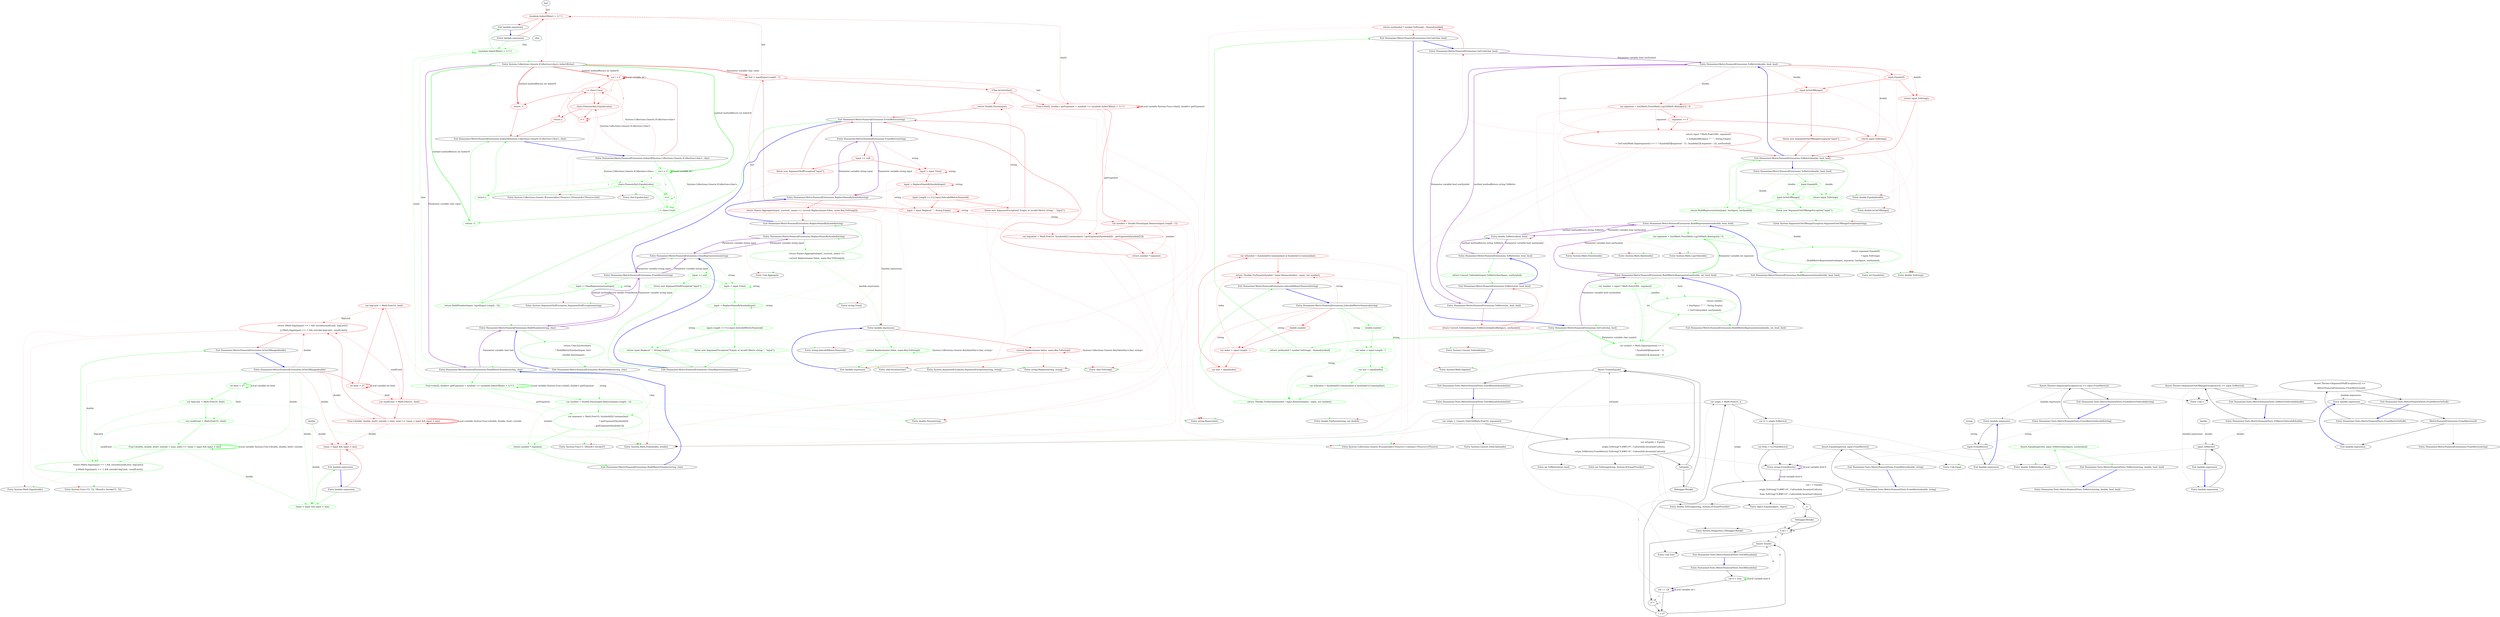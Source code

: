 digraph  {
n95 [label=last, span=""];
n96 [label=double, span=""];
n0 [label="Entry Humanizer.MetricNumeralExtensions.FromMetric(string)", span="74-74", cluster="Humanizer.MetricNumeralExtensions.FromMetric(string)"];
n1 [label="input == null", span="76-76", cluster="Humanizer.MetricNumeralExtensions.FromMetric(string)", color=red, community=0];
n3 [label="input = input.Trim()", span="77-77", cluster="Humanizer.MetricNumeralExtensions.FromMetric(string)", color=red, community=0];
n2 [label="throw new ArgumentNullException(''input'');", span="76-76", cluster="Humanizer.MetricNumeralExtensions.FromMetric(string)", color=red, community=0];
n4 [label="input = ReplaceNameBySymbol(input)", span="78-78", cluster="Humanizer.MetricNumeralExtensions.FromMetric(string)", color=red, community=0];
n17 [label="Entry string.Trim()", span="0-0", cluster="string.Trim()"];
n5 [label="input.Length == 0 || input.IsInvalidMetricNumeral()", span="79-79", cluster="Humanizer.MetricNumeralExtensions.FromMetric(string)", color=red, community=0];
n18 [label="Entry Humanizer.MetricNumeralExtensions.ReplaceNameBySymbol(string)", span="90-90", cluster="Humanizer.MetricNumeralExtensions.ReplaceNameBySymbol(string)"];
n7 [label="input = input.Replace('' '', String.Empty)", span="81-81", cluster="Humanizer.MetricNumeralExtensions.FromMetric(string)", color=red, community=0];
n6 [label="throw new ArgumentException(''Empty or invalid Metric string.'', ''input'');", span="80-80", cluster="Humanizer.MetricNumeralExtensions.FromMetric(string)", color=red, community=0];
n19 [label="Entry string.IsInvalidMetricNumeral()", span="179-179", cluster="string.IsInvalidMetricNumeral()"];
n8 [label="var last = input[input.Length - 1]", span="82-82", cluster="Humanizer.MetricNumeralExtensions.FromMetric(string)", color=red, community=0];
n21 [label="Entry string.Replace(string, string)", span="0-0", cluster="string.Replace(string, string)"];
n10 [label="return Double.Parse(input);", span="83-83", cluster="Humanizer.MetricNumeralExtensions.FromMetric(string)", color=red, community=0];
n12 [label="var number = Double.Parse(input.Remove(input.Length - 1))", span="85-85", cluster="Humanizer.MetricNumeralExtensions.FromMetric(string)", color=red, community=0];
n9 [label="!Char.IsLetter(last)", span="83-83", cluster="Humanizer.MetricNumeralExtensions.FromMetric(string)", color=red, community=0];
n11 [label="Func<char[], double> getExponent = symbols => (symbols.IndexOf(last) + 1) * 3", span="84-84", cluster="Humanizer.MetricNumeralExtensions.FromMetric(string)", color=red, community=0];
n29 [label="(symbols.IndexOf(last) + 1) * 3", span="84-84", cluster="lambda expression", color=red, community=0];
n13 [label="var exponent = Math.Pow(10, Symbols[0].Contains(last) ? getExponent(Symbols[0]) : -getExponent(Symbols[1]))", span="86-86", cluster="Humanizer.MetricNumeralExtensions.FromMetric(string)", color=red, community=0];
n22 [label="Entry char.IsLetter(char)", span="0-0", cluster="char.IsLetter(char)"];
n24 [label="Entry string.Remove(int)", span="0-0", cluster="string.Remove(int)"];
n23 [label="Entry double.Parse(string)", span="0-0", cluster="double.Parse(string)"];
n14 [label="return number * exponent;", span="87-87", cluster="Humanizer.MetricNumeralExtensions.FromMetric(string)", color=red, community=0];
n25 [label="Entry System.Collections.Generic.IEnumerable<TSource>.Contains<TSource>(TSource)", span="0-0", cluster="System.Collections.Generic.IEnumerable<TSource>.Contains<TSource>(TSource)"];
n26 [label="Entry System.Func<T, TResult>.Invoke(T)", span="0-0", cluster="System.Func<T, TResult>.Invoke(T)"];
n27 [label="Entry System.Math.Pow(double, double)", span="0-0", cluster="System.Math.Pow(double, double)"];
n15 [label="Exit Humanizer.MetricNumeralExtensions.FromMetric(string)", span="74-74", cluster="Humanizer.MetricNumeralExtensions.FromMetric(string)"];
n16 [label="Entry System.ArgumentNullException.ArgumentNullException(string)", span="0-0", cluster="System.ArgumentNullException.ArgumentNullException(string)"];
n20 [label="Entry System.ArgumentException.ArgumentException(string, string)", span="0-0", cluster="System.ArgumentException.ArgumentException(string, string)"];
n28 [label="Entry lambda expression", span="84-84", cluster="lambda expression"];
n30 [label="Exit lambda expression", span="84-84", cluster="lambda expression"];
n31 [label="Entry System.Collections.Generic.ICollection<char>.IndexOf(char)", span="197-197", cluster="System.Collections.Generic.ICollection<char>.IndexOf(char)"];
n32 [label="return Names.Aggregate(input, (current, name) => current.Replace(name.Value, name.Key.ToString()));", span="92-92", cluster="Humanizer.MetricNumeralExtensions.ReplaceNameBySymbol(string)", color=red, community=0];
n33 [label="Exit Humanizer.MetricNumeralExtensions.ReplaceNameBySymbol(string)", span="90-90", cluster="Humanizer.MetricNumeralExtensions.ReplaceNameBySymbol(string)"];
n34 [label="Entry Unk.Aggregate", span="", cluster="Unk.Aggregate"];
n35 [label="Entry lambda expression", span="92-92", cluster="lambda expression"];
n36 [label="current.Replace(name.Value, name.Key.ToString())", span="92-92", cluster="lambda expression", color=red, community=0];
n37 [label="Exit lambda expression", span="92-92", cluster="lambda expression"];
n38 [label="Entry char.ToString()", span="0-0", cluster="char.ToString()"];
n39 [label="Entry Humanizer.MetricNumeralExtensions.ToMetric(double, bool, bool)", span="111-111", cluster="Humanizer.MetricNumeralExtensions.ToMetric(double, bool, bool)"];
n40 [label="input.Equals(0)", span="113-113", cluster="Humanizer.MetricNumeralExtensions.ToMetric(double, bool, bool)", color=red, community=0];
n41 [label="return input.ToString();", span="113-113", cluster="Humanizer.MetricNumeralExtensions.ToMetric(double, bool, bool)", color=red, community=0];
n42 [label="input.IsOutOfRange()", span="114-114", cluster="Humanizer.MetricNumeralExtensions.ToMetric(double, bool, bool)", color=red, community=0];
n44 [label="var exponent = (int)Math.Floor(Math.Log10(Math.Abs(input)) / 3)", span="115-115", cluster="Humanizer.MetricNumeralExtensions.ToMetric(double, bool, bool)", color=red, community=0];
n46 [label="return input.ToString();", span="116-116", cluster="Humanizer.MetricNumeralExtensions.ToMetric(double, bool, bool)", color=red, community=0];
n47 [label="return input * Math.Pow(1000, -exponent)\r\n                                + (isSplitedBySpace ? '' '' : String.Empty)\r\n                                + GetUnit((Math.Sign(exponent) == 1 ? Symbols[0][exponent - 1] : Symbols[1][-exponent - 1]), useSymbol);", span="117-119", cluster="Humanizer.MetricNumeralExtensions.ToMetric(double, bool, bool)", color=red, community=0];
n49 [label="Entry double.Equals(double)", span="0-0", cluster="double.Equals(double)"];
n43 [label="throw new ArgumentOutOfRangeException(''input'');", span="114-114", cluster="Humanizer.MetricNumeralExtensions.ToMetric(double, bool, bool)", color=red, community=0];
n51 [label="Entry double.IsOutOfRange()", span="159-159", cluster="double.IsOutOfRange()"];
n45 [label="exponent == 0", span="116-116", cluster="Humanizer.MetricNumeralExtensions.ToMetric(double, bool, bool)", color=red, community=0];
n53 [label="Entry System.Math.Abs(double)", span="0-0", cluster="System.Math.Abs(double)"];
n54 [label="Entry System.Math.Log10(double)", span="0-0", cluster="System.Math.Log10(double)"];
n55 [label="Entry System.Math.Floor(double)", span="0-0", cluster="System.Math.Floor(double)"];
n48 [label="Exit Humanizer.MetricNumeralExtensions.ToMetric(double, bool, bool)", span="111-111", cluster="Humanizer.MetricNumeralExtensions.ToMetric(double, bool, bool)"];
n50 [label="Entry double.ToString()", span="0-0", cluster="double.ToString()"];
n56 [label="Entry System.Math.Sign(int)", span="0-0", cluster="System.Math.Sign(int)"];
n57 [label="Entry Humanizer.MetricNumeralExtensions.GetUnit(char, bool)", span="149-149", cluster="Humanizer.MetricNumeralExtensions.GetUnit(char, bool)"];
n52 [label="Entry System.ArgumentOutOfRangeException.ArgumentOutOfRangeException(string)", span="0-0", cluster="System.ArgumentOutOfRangeException.ArgumentOutOfRangeException(string)"];
n58 [label="Entry Humanizer.MetricNumeralExtensions.ToMetric(int, bool, bool)", span="138-138", cluster="Humanizer.MetricNumeralExtensions.ToMetric(int, bool, bool)"];
n59 [label="return Convert.ToDouble(input).ToMetric(isSplitedBySpace, useSymbol);", span="140-140", cluster="Humanizer.MetricNumeralExtensions.ToMetric(int, bool, bool)", color=red, community=0];
n60 [label="Exit Humanizer.MetricNumeralExtensions.ToMetric(int, bool, bool)", span="138-138", cluster="Humanizer.MetricNumeralExtensions.ToMetric(int, bool, bool)"];
n61 [label="Entry System.Convert.ToDouble(int)", span="0-0", cluster="System.Convert.ToDouble(int)"];
n62 [label="Entry double.ToMetric(bool, bool)", span="111-111", cluster="double.ToMetric(bool, bool)"];
n63 [label="return useSymbol ? symbol.ToString() : Names[symbol];", span="151-151", cluster="Humanizer.MetricNumeralExtensions.GetUnit(char, bool)", color=red, community=0];
n64 [label="Exit Humanizer.MetricNumeralExtensions.GetUnit(char, bool)", span="149-149", cluster="Humanizer.MetricNumeralExtensions.GetUnit(char, bool)"];
n65 [label="Entry Humanizer.MetricNumeralExtensions.IsOutOfRange(double)", span="159-159", cluster="Humanizer.MetricNumeralExtensions.IsOutOfRange(double)"];
n66 [label="int limit = 27", span="161-161", cluster="Humanizer.MetricNumeralExtensions.IsOutOfRange(double)", color=red, community=0];
n69 [label="Func<double, double, bool> outside = (min, max) => !(max > input && input > min)", span="164-164", cluster="Humanizer.MetricNumeralExtensions.IsOutOfRange(double)", color=red, community=0];
n75 [label="!(max > input && input > min)", span="164-164", cluster="lambda expression", color=red, community=0];
n70 [label="return (Math.Sign(input) == 1 && outside(smallLimit, bigLimit))\r\n                               || (Math.Sign(input) == -1 && outside(-bigLimit, -smallLimit));", span="165-166", cluster="Humanizer.MetricNumeralExtensions.IsOutOfRange(double)", color=red, community=1];
n67 [label="var bigLimit = Math.Pow(10, limit)", span="162-162", cluster="Humanizer.MetricNumeralExtensions.IsOutOfRange(double)", color=red, community=0];
n68 [label="var smallLimit = Math.Pow(10, -limit)", span="163-163", cluster="Humanizer.MetricNumeralExtensions.IsOutOfRange(double)", color=red, community=0];
n71 [label="Exit Humanizer.MetricNumeralExtensions.IsOutOfRange(double)", span="159-159", cluster="Humanizer.MetricNumeralExtensions.IsOutOfRange(double)"];
n72 [label="Entry System.Math.Sign(double)", span="0-0", cluster="System.Math.Sign(double)"];
n73 [label="Entry System.Func<T1, T2, TResult>.Invoke(T1, T2)", span="0-0", cluster="System.Func<T1, T2, TResult>.Invoke(T1, T2)"];
n74 [label="Entry lambda expression", span="164-164", cluster="lambda expression"];
n76 [label="Exit lambda expression", span="164-164", cluster="lambda expression"];
n77 [label="Entry Humanizer.MetricNumeralExtensions.IsInvalidMetricNumeral(string)", span="179-179", cluster="Humanizer.MetricNumeralExtensions.IsInvalidMetricNumeral(string)"];
n78 [label="double number", span="181-181", cluster="Humanizer.MetricNumeralExtensions.IsInvalidMetricNumeral(string)", color=red, community=0];
n79 [label="var index = input.Length - 1", span="182-182", cluster="Humanizer.MetricNumeralExtensions.IsInvalidMetricNumeral(string)", color=red, community=0];
n80 [label="var last = input[index]", span="183-183", cluster="Humanizer.MetricNumeralExtensions.IsInvalidMetricNumeral(string)", color=red, community=0];
n82 [label="return !Double.TryParse(isSymbol ? input.Remove(index) : input, out number);", span="185-185", cluster="Humanizer.MetricNumeralExtensions.IsInvalidMetricNumeral(string)", color=red, community=0];
n81 [label="var isSymbol = Symbols[0].Contains(last) || Symbols[1].Contains(last)", span="184-184", cluster="Humanizer.MetricNumeralExtensions.IsInvalidMetricNumeral(string)", color=red, community=0];
n83 [label="Exit Humanizer.MetricNumeralExtensions.IsInvalidMetricNumeral(string)", span="179-179", cluster="Humanizer.MetricNumeralExtensions.IsInvalidMetricNumeral(string)"];
n84 [label="Entry double.TryParse(string, out double)", span="0-0", cluster="double.TryParse(string, out double)"];
n85 [label="Entry Humanizer.MetricNumeralExtensions.IndexOf(System.Collections.Generic.ICollection<char>, char)", span="197-197", cluster="Humanizer.MetricNumeralExtensions.IndexOf(System.Collections.Generic.ICollection<char>, char)"];
n86 [label="var i = 0", span="199-199", cluster="Humanizer.MetricNumeralExtensions.IndexOf(System.Collections.Generic.ICollection<char>, char)", color=red, community=0];
n87 [label="i < chars.Count", span="199-199", cluster="Humanizer.MetricNumeralExtensions.IndexOf(System.Collections.Generic.ICollection<char>, char)", color=red, community=0];
n88 [label="chars.ElementAt(i).Equals(value)", span="200-200", cluster="Humanizer.MetricNumeralExtensions.IndexOf(System.Collections.Generic.ICollection<char>, char)", color=red, community=0];
n89 [label="return i;", span="201-201", cluster="Humanizer.MetricNumeralExtensions.IndexOf(System.Collections.Generic.ICollection<char>, char)", color=red, community=0];
n90 [label="i++", span="199-199", cluster="Humanizer.MetricNumeralExtensions.IndexOf(System.Collections.Generic.ICollection<char>, char)", color=red, community=0];
n91 [label="return -1;", span="202-202", cluster="Humanizer.MetricNumeralExtensions.IndexOf(System.Collections.Generic.ICollection<char>, char)", color=red, community=0];
n93 [label="Entry System.Collections.Generic.IEnumerable<TSource>.ElementAt<TSource>(int)", span="0-0", cluster="System.Collections.Generic.IEnumerable<TSource>.ElementAt<TSource>(int)"];
n94 [label="Entry char.Equals(char)", span="0-0", cluster="char.Equals(char)"];
n92 [label="Exit Humanizer.MetricNumeralExtensions.IndexOf(System.Collections.Generic.ICollection<char>, char)", span="197-197", cluster="Humanizer.MetricNumeralExtensions.IndexOf(System.Collections.Generic.ICollection<char>, char)"];
d1 [label="input = CleanRepresentation(input)", span="78-78", cluster="Humanizer.MetricNumeralExtensions.FromMetric(string)", color=green, community=0];
d0 [label="Entry Humanizer.MetricNumeralExtensions.FromMetric(string)", span="76-76", cluster="Humanizer.MetricNumeralExtensions.FromMetric(string)"];
d2 [label="return BuildNumber(input, input[input.Length - 1]);", span="79-79", cluster="Humanizer.MetricNumeralExtensions.FromMetric(string)", color=green, community=0];
d4 [label="Entry Humanizer.MetricNumeralExtensions.CleanRepresentation(string)", span="138-138", cluster="Humanizer.MetricNumeralExtensions.CleanRepresentation(string)"];
d5 [label="Entry Humanizer.MetricNumeralExtensions.BuildNumber(string, char)", span="157-157", cluster="Humanizer.MetricNumeralExtensions.BuildNumber(string, char)"];
d7 [label="return Convert.ToDouble(input).ToMetric(hasSpace, useSymbol);", span="102-102", cluster="Humanizer.MetricNumeralExtensions.ToMetric(int, bool, bool)", color=green, community=0];
d6 [label="Entry Humanizer.MetricNumeralExtensions.ToMetric(int, bool, bool)", span="100-100", cluster="Humanizer.MetricNumeralExtensions.ToMetric(int, bool, bool)"];
d12 [label="input.Equals(0)", span="125-125", cluster="Humanizer.MetricNumeralExtensions.ToMetric(double, bool, bool)", color=green, community=0];
d11 [label="Entry Humanizer.MetricNumeralExtensions.ToMetric(double, bool, bool)", span="123-123", cluster="Humanizer.MetricNumeralExtensions.ToMetric(double, bool, bool)"];
d13 [label="return input.ToString();", span="126-126", cluster="Humanizer.MetricNumeralExtensions.ToMetric(double, bool, bool)", color=green, community=0];
d14 [label="input.IsOutOfRange()", span="127-127", cluster="Humanizer.MetricNumeralExtensions.ToMetric(double, bool, bool)", color=green, community=0];
d15 [label="throw new ArgumentOutOfRangeException(''input'');", span="128-128", cluster="Humanizer.MetricNumeralExtensions.ToMetric(double, bool, bool)", color=green, community=0];
d16 [label="return BuildRepresentation(input, hasSpace, useSymbol);", span="130-130", cluster="Humanizer.MetricNumeralExtensions.ToMetric(double, bool, bool)", color=green, community=0];
d22 [label="Entry Humanizer.MetricNumeralExtensions.BuildRepresentation(double, bool, bool)", span="198-198", cluster="Humanizer.MetricNumeralExtensions.BuildRepresentation(double, bool, bool)"];
d23 [label="input == null", span="140-140", cluster="Humanizer.MetricNumeralExtensions.CleanRepresentation(string)", color=green, community=0];
d24 [label="throw new ArgumentNullException(''input'');", span="141-141", cluster="Humanizer.MetricNumeralExtensions.CleanRepresentation(string)", color=green, community=0];
d25 [label="input = input.Trim()", span="143-143", cluster="Humanizer.MetricNumeralExtensions.CleanRepresentation(string)", color=green, community=0];
d26 [label="input = ReplaceNameBySymbol(input)", span="144-144", cluster="Humanizer.MetricNumeralExtensions.CleanRepresentation(string)", color=green, community=0];
d30 [label="Exit Humanizer.MetricNumeralExtensions.CleanRepresentation(string)", span="138-138", cluster="Humanizer.MetricNumeralExtensions.CleanRepresentation(string)"];
d27 [label="input.Length == 0 || input.IsInvalidMetricNumeral()", span="145-145", cluster="Humanizer.MetricNumeralExtensions.CleanRepresentation(string)", color=green, community=0];
d33 [label="Entry Humanizer.MetricNumeralExtensions.ReplaceNameBySymbol(string)", span="185-185", cluster="Humanizer.MetricNumeralExtensions.ReplaceNameBySymbol(string)"];
d29 [label="return input.Replace('' '', String.Empty);", span="148-148", cluster="Humanizer.MetricNumeralExtensions.CleanRepresentation(string)", color=green, community=0];
d28 [label="throw new ArgumentException(''Empty or invalid Metric string.'', ''input'');", span="146-146", cluster="Humanizer.MetricNumeralExtensions.CleanRepresentation(string)", color=green, community=0];
d37 [label="return Char.IsLetter(last)\r\n				? BuildMetricNumber(input, last)\r\n				: Double.Parse(input);", span="159-161", cluster="Humanizer.MetricNumeralExtensions.BuildNumber(string, char)", color=green, community=1];
d38 [label="Exit Humanizer.MetricNumeralExtensions.BuildNumber(string, char)", span="157-157", cluster="Humanizer.MetricNumeralExtensions.BuildNumber(string, char)"];
d40 [label="Entry Humanizer.MetricNumeralExtensions.BuildMetricNumber(string, char)", span="170-170", cluster="Humanizer.MetricNumeralExtensions.BuildMetricNumber(string, char)"];
d42 [label="Func<char[], double> getExponent = symbols => (symbols.IndexOf(last) + 1) * 3", span="172-172", cluster="Humanizer.MetricNumeralExtensions.BuildMetricNumber(string, char)", color=green, community=0];
d43 [label="var number = Double.Parse(input.Remove(input.Length - 1))", span="173-173", cluster="Humanizer.MetricNumeralExtensions.BuildMetricNumber(string, char)", color=green, community=0];
d52 [label="(symbols.IndexOf(last) + 1) * 3", span="172-172", cluster="lambda expression", color=green, community=0];
d44 [label="var exponent = Math.Pow(10, Symbols[0].Contains(last)\r\n				? getExponent(Symbols[0])\r\n				: -getExponent(Symbols[1]))", span="174-176", cluster="Humanizer.MetricNumeralExtensions.BuildMetricNumber(string, char)", color=green, community=1];
d108 [label=char, span=""];
d45 [label="return number * exponent;", span="177-177", cluster="Humanizer.MetricNumeralExtensions.BuildMetricNumber(string, char)", color=green, community=0];
d46 [label="Exit Humanizer.MetricNumeralExtensions.BuildMetricNumber(string, char)", span="170-170", cluster="Humanizer.MetricNumeralExtensions.BuildMetricNumber(string, char)"];
d55 [label="return Names.Aggregate(input, (current, name) =>\r\n				current.Replace(name.Value, name.Key.ToString()));", span="187-188", cluster="Humanizer.MetricNumeralExtensions.ReplaceNameBySymbol(string)", color=green, community=1];
d59 [label="current.Replace(name.Value, name.Key.ToString())", span="188-188", cluster="lambda expression", color=green, community=0];
d62 [label="var exponent = (int)Math.Floor(Math.Log10(Math.Abs(input)) / 3)", span="200-200", cluster="Humanizer.MetricNumeralExtensions.BuildRepresentation(double, bool, bool)", color=green, community=0];
d69 [label="Entry Humanizer.MetricNumeralExtensions.BuildMetricRepresentation(double, int, bool, bool)", span="214-214", cluster="Humanizer.MetricNumeralExtensions.BuildMetricRepresentation(double, int, bool, bool)"];
d63 [label="return exponent.Equals(0)\r\n				? input.ToString()\r\n				: BuildMetricRepresentation(input, exponent, hasSpace, useSymbol);", span="201-203", cluster="Humanizer.MetricNumeralExtensions.BuildRepresentation(double, bool, bool)", color=green, community=1];
d64 [label="Exit Humanizer.MetricNumeralExtensions.BuildRepresentation(double, bool, bool)", span="198-198", cluster="Humanizer.MetricNumeralExtensions.BuildRepresentation(double, bool, bool)"];
d68 [label="Entry int.Equals(int)", span="0-0", cluster="int.Equals(int)"];
d70 [label="var number = input * Math.Pow(1000, -exponent)", span="216-216", cluster="Humanizer.MetricNumeralExtensions.BuildMetricRepresentation(double, int, bool, bool)", color=green, community=0];
d71 [label="var symbol = Math.Sign(exponent) == 1\r\n				? Symbols[0][exponent - 1]\r\n				: Symbols[1][-exponent - 1]", span="217-219", cluster="Humanizer.MetricNumeralExtensions.BuildMetricRepresentation(double, int, bool, bool)", color=green, community=1];
d72 [label="return number\r\n				+ (hasSpace ? '' '' : String.Empty)\r\n				+ GetUnit(symbol, useSymbol);", span="220-222", cluster="Humanizer.MetricNumeralExtensions.BuildMetricRepresentation(double, int, bool, bool)", color=green, community=1];
d75 [label="Entry Humanizer.MetricNumeralExtensions.GetUnit(char, bool)", span="231-231", cluster="Humanizer.MetricNumeralExtensions.GetUnit(char, bool)"];
d73 [label="Exit Humanizer.MetricNumeralExtensions.BuildMetricRepresentation(double, int, bool, bool)", span="214-214", cluster="Humanizer.MetricNumeralExtensions.BuildMetricRepresentation(double, int, bool, bool)"];
d76 [label="return useSymbol ? symbol.ToString() : Names[symbol];", span="233-233", cluster="Humanizer.MetricNumeralExtensions.GetUnit(char, bool)", color=green, community=0];
d79 [label="int limit = 27", span="243-243", cluster="Humanizer.MetricNumeralExtensions.IsOutOfRange(double)", color=green, community=0];
d80 [label="var bigLimit = Math.Pow(10, limit)", span="244-244", cluster="Humanizer.MetricNumeralExtensions.IsOutOfRange(double)", color=green, community=0];
d81 [label="var smallLimit = Math.Pow(10, -limit)", span="245-245", cluster="Humanizer.MetricNumeralExtensions.IsOutOfRange(double)", color=green, community=0];
d82 [label="Func<double, double, bool> outside = (min, max) => !(max > input && input > min)", span="246-246", cluster="Humanizer.MetricNumeralExtensions.IsOutOfRange(double)", color=green, community=0];
d83 [label="return (Math.Sign(input) == 1 && outside(smallLimit, bigLimit))\r\n			       || (Math.Sign(input) == -1 && outside(-bigLimit, -smallLimit));", span="247-248", cluster="Humanizer.MetricNumeralExtensions.IsOutOfRange(double)", color=green, community=1];
d88 [label="!(max > input && input > min)", span="246-246", cluster="lambda expression", color=green, community=0];
d91 [label="double number", span="263-263", cluster="Humanizer.MetricNumeralExtensions.IsInvalidMetricNumeral(string)", color=green, community=0];
d92 [label="var index = input.Length - 1", span="264-264", cluster="Humanizer.MetricNumeralExtensions.IsInvalidMetricNumeral(string)", color=green, community=0];
d93 [label="var last = input[index]", span="265-265", cluster="Humanizer.MetricNumeralExtensions.IsInvalidMetricNumeral(string)", color=green, community=0];
d95 [label="return !Double.TryParse(isSymbol ? input.Remove(index) : input, out number);", span="267-267", cluster="Humanizer.MetricNumeralExtensions.IsInvalidMetricNumeral(string)", color=green, community=0];
d94 [label="var isSymbol = Symbols[0].Contains(last) || Symbols[1].Contains(last)", span="266-266", cluster="Humanizer.MetricNumeralExtensions.IsInvalidMetricNumeral(string)", color=green, community=0];
d99 [label="var i = 0", span="281-281", cluster="Humanizer.MetricNumeralExtensions.IndexOf(System.Collections.Generic.ICollection<char>, char)", color=green, community=0];
d100 [label="i < chars.Count", span="281-281", cluster="Humanizer.MetricNumeralExtensions.IndexOf(System.Collections.Generic.ICollection<char>, char)", color=green, community=0];
d101 [label="chars.ElementAt(i).Equals(value)", span="282-282", cluster="Humanizer.MetricNumeralExtensions.IndexOf(System.Collections.Generic.ICollection<char>, char)", color=green, community=0];
d102 [label="return i;", span="283-283", cluster="Humanizer.MetricNumeralExtensions.IndexOf(System.Collections.Generic.ICollection<char>, char)", color=green, community=0];
d103 [label="i++", span="281-281", cluster="Humanizer.MetricNumeralExtensions.IndexOf(System.Collections.Generic.ICollection<char>, char)", color=green, community=0];
d104 [label="return -1;", span="284-284", cluster="Humanizer.MetricNumeralExtensions.IndexOf(System.Collections.Generic.ICollection<char>, char)", color=green, community=0];
m0_46 [label="Entry System.Diagnostics.Debugger.Break()", span="0-0", cluster="System.Diagnostics.Debugger.Break()", file="MetricNumeralTests.cs"];
m0_22 [label="Entry Humanizer.Tests.MetricNumeralTests.FromMetricOnNull()", span="64-64", cluster="Humanizer.Tests.MetricNumeralTests.FromMetricOnNull()", file="MetricNumeralTests.cs"];
m0_23 [label="Assert.Throws<ArgumentNullException>(() =>\r\n                                MetricNumeralExtensions.FromMetric(null))", span="66-67", cluster="Humanizer.Tests.MetricNumeralTests.FromMetricOnNull()", file="MetricNumeralTests.cs"];
m0_24 [label="Exit Humanizer.Tests.MetricNumeralTests.FromMetricOnNull()", span="64-64", cluster="Humanizer.Tests.MetricNumeralTests.FromMetricOnNull()", file="MetricNumeralTests.cs"];
m0_15 [label="Entry string.FromMetric()", span="74-74", cluster="string.FromMetric()", file="MetricNumeralTests.cs"];
m0_29 [label="Entry Humanizer.Tests.MetricNumeralTests.TestAllSymbols()", span="72-72", cluster="Humanizer.Tests.MetricNumeralTests.TestAllSymbols()", file="MetricNumeralTests.cs"];
m0_30 [label="var b = true", span="74-74", cluster="Humanizer.Tests.MetricNumeralTests.TestAllSymbols()", file="MetricNumeralTests.cs"];
m0_31 [label="var i = -24", span="75-75", cluster="Humanizer.Tests.MetricNumeralTests.TestAllSymbols()", file="MetricNumeralTests.cs"];
m0_39 [label="b &= c", span="87-87", cluster="Humanizer.Tests.MetricNumeralTests.TestAllSymbols()", file="MetricNumeralTests.cs"];
m0_41 [label="Assert.True(b)", span="89-89", cluster="Humanizer.Tests.MetricNumeralTests.TestAllSymbols()", file="MetricNumeralTests.cs"];
m0_32 [label="i < 27", span="75-75", cluster="Humanizer.Tests.MetricNumeralTests.TestAllSymbols()", file="MetricNumeralTests.cs"];
m0_33 [label="var origin = Math.Pow(10, i)", span="77-77", cluster="Humanizer.Tests.MetricNumeralTests.TestAllSymbols()", file="MetricNumeralTests.cs"];
m0_40 [label="i++", span="75-75", cluster="Humanizer.Tests.MetricNumeralTests.TestAllSymbols()", file="MetricNumeralTests.cs"];
m0_34 [label="var to = origin.ToMetric()", span="78-78", cluster="Humanizer.Tests.MetricNumeralTests.TestAllSymbols()", file="MetricNumeralTests.cs"];
m0_36 [label="var c = Equals(\r\n                                        origin.ToString(''0.##E+0'', CultureInfo.InvariantCulture),\r\n                                        from.ToString(''0.##E+0'', CultureInfo.InvariantCulture))", span="81-83", cluster="Humanizer.Tests.MetricNumeralTests.TestAllSymbols()", file="MetricNumeralTests.cs"];
m0_35 [label="var from = to.FromMetric()", span="79-79", cluster="Humanizer.Tests.MetricNumeralTests.TestAllSymbols()", file="MetricNumeralTests.cs"];
m0_37 [label="!c", span="84-84", cluster="Humanizer.Tests.MetricNumeralTests.TestAllSymbols()", file="MetricNumeralTests.cs"];
m0_38 [label="Debugger.Break()", span="85-85", cluster="Humanizer.Tests.MetricNumeralTests.TestAllSymbols()", file="MetricNumeralTests.cs"];
m0_42 [label="Exit Humanizer.Tests.MetricNumeralTests.TestAllSymbols()", span="72-72", cluster="Humanizer.Tests.MetricNumeralTests.TestAllSymbols()", file="MetricNumeralTests.cs"];
m0_55 [label="Entry System.Convert.ToInt32(double)", span="0-0", cluster="System.Convert.ToInt32(double)", file="MetricNumeralTests.cs"];
m0_4 [label="Entry Unk.Equal", span="", cluster="Unk.Equal", file="MetricNumeralTests.cs"];
m0_5 [label="Entry Humanizer.Tests.MetricNumeralTests.ToMetricOnInvalid(double)", span="30-30", cluster="Humanizer.Tests.MetricNumeralTests.ToMetricOnInvalid(double)", file="MetricNumeralTests.cs"];
m0_6 [label="Assert.Throws<ArgumentOutOfRangeException>(() => input.ToMetric())", span="32-32", cluster="Humanizer.Tests.MetricNumeralTests.ToMetricOnInvalid(double)", file="MetricNumeralTests.cs"];
m0_7 [label="Exit Humanizer.Tests.MetricNumeralTests.ToMetricOnInvalid(double)", span="30-30", cluster="Humanizer.Tests.MetricNumeralTests.ToMetricOnInvalid(double)", file="MetricNumeralTests.cs"];
m0_57 [label="Entry int.ToMetric(bool, bool)", span="138-138", cluster="int.ToMetric(bool, bool)", file="MetricNumeralTests.cs"];
m0_8 [label="Entry Unk.>", span="", cluster="Unk.>", file="MetricNumeralTests.cs"];
m0_28 [label="Entry Humanizer.MetricNumeralExtensions.FromMetric(string)", span="74-74", cluster="Humanizer.MetricNumeralExtensions.FromMetric(string)", file="MetricNumeralTests.cs"];
m0_56 [label="Entry int.ToString(string, System.IFormatProvider)", span="0-0", cluster="int.ToString(string, System.IFormatProvider)", file="MetricNumeralTests.cs"];
m0_12 [label="Entry Humanizer.Tests.MetricNumeralTests.FromMetric(double, string)", span="43-43", cluster="Humanizer.Tests.MetricNumeralTests.FromMetric(double, string)", file="MetricNumeralTests.cs"];
m0_13 [label="Assert.Equal(expected, input.FromMetric())", span="45-45", cluster="Humanizer.Tests.MetricNumeralTests.FromMetric(double, string)", file="MetricNumeralTests.cs"];
m0_14 [label="Exit Humanizer.Tests.MetricNumeralTests.FromMetric(double, string)", span="43-43", cluster="Humanizer.Tests.MetricNumeralTests.FromMetric(double, string)", file="MetricNumeralTests.cs"];
m0_25 [label="Entry lambda expression", span="66-67", cluster="lambda expression", file="MetricNumeralTests.cs"];
m0_10 [label="input.ToMetric()", span="32-32", cluster="lambda expression", file="MetricNumeralTests.cs"];
m0_9 [label="Entry lambda expression", span="32-32", cluster="lambda expression", file="MetricNumeralTests.cs"];
m0_11 [label="Exit lambda expression", span="32-32", cluster="lambda expression", file="MetricNumeralTests.cs"];
m0_20 [label="input.FromMetric()", span="60-60", cluster="lambda expression", file="MetricNumeralTests.cs"];
m0_19 [label="Entry lambda expression", span="60-60", cluster="lambda expression", file="MetricNumeralTests.cs"];
m0_21 [label="Exit lambda expression", span="60-60", cluster="lambda expression", file="MetricNumeralTests.cs"];
m0_26 [label="MetricNumeralExtensions.FromMetric(null)", span="67-67", cluster="lambda expression", file="MetricNumeralTests.cs"];
m0_27 [label="Exit lambda expression", span="66-67", cluster="lambda expression", file="MetricNumeralTests.cs"];
m0_48 [label="Entry Humanizer.Tests.MetricNumeralTests.TestAllSymbolsAsInt(int)", span="102-102", cluster="Humanizer.Tests.MetricNumeralTests.TestAllSymbolsAsInt(int)", file="MetricNumeralTests.cs"];
m0_49 [label="var origin = Convert.ToInt32(Math.Pow(10, exponent))", span="104-104", cluster="Humanizer.Tests.MetricNumeralTests.TestAllSymbolsAsInt(int)", file="MetricNumeralTests.cs"];
m0_50 [label="var isEquals = Equals(\r\n                                origin.ToString(''0.##E+0'', CultureInfo.InvariantCulture),\r\n                                origin.ToMetric().FromMetric().ToString(''0.##E+0'', CultureInfo.InvariantCulture))", span="105-107", cluster="Humanizer.Tests.MetricNumeralTests.TestAllSymbolsAsInt(int)", file="MetricNumeralTests.cs"];
m0_51 [label="!isEquals", span="108-108", cluster="Humanizer.Tests.MetricNumeralTests.TestAllSymbolsAsInt(int)", file="MetricNumeralTests.cs"];
m0_53 [label="Assert.True(isEquals)", span="110-110", cluster="Humanizer.Tests.MetricNumeralTests.TestAllSymbolsAsInt(int)", file="MetricNumeralTests.cs"];
m0_52 [label="Debugger.Break()", span="109-109", cluster="Humanizer.Tests.MetricNumeralTests.TestAllSymbolsAsInt(int)", file="MetricNumeralTests.cs"];
m0_54 [label="Exit Humanizer.Tests.MetricNumeralTests.TestAllSymbolsAsInt(int)", span="102-102", cluster="Humanizer.Tests.MetricNumeralTests.TestAllSymbolsAsInt(int)", file="MetricNumeralTests.cs"];
m0_44 [label="Entry double.ToString(string, System.IFormatProvider)", span="0-0", cluster="double.ToString(string, System.IFormatProvider)", file="MetricNumeralTests.cs"];
m0_3 [label="Entry double.ToMetric(bool, bool)", span="111-111", cluster="double.ToMetric(bool, bool)", file="MetricNumeralTests.cs"];
m0_47 [label="Entry Unk.True", span="", cluster="Unk.True", file="MetricNumeralTests.cs"];
m0_45 [label="Entry object.Equals(object, object)", span="0-0", cluster="object.Equals(object, object)", file="MetricNumeralTests.cs"];
m0_0 [label="Entry Humanizer.Tests.MetricNumeralTests.ToMetric(string, double, bool, bool)", span="19-19", cluster="Humanizer.Tests.MetricNumeralTests.ToMetric(string, double, bool, bool)", file="MetricNumeralTests.cs"];
m0_1 [label="Assert.Equal(expected, input.ToMetric(hasSpace, useSymbol))", span="22-22", cluster="Humanizer.Tests.MetricNumeralTests.ToMetric(string, double, bool, bool)", color=green, community=0, file="MetricNumeralTests.cs"];
m0_2 [label="Exit Humanizer.Tests.MetricNumeralTests.ToMetric(string, double, bool, bool)", span="19-19", cluster="Humanizer.Tests.MetricNumeralTests.ToMetric(string, double, bool, bool)", file="MetricNumeralTests.cs"];
m0_16 [label="Entry Humanizer.Tests.MetricNumeralTests.FromMetricOnInvalid(string)", span="58-58", cluster="Humanizer.Tests.MetricNumeralTests.FromMetricOnInvalid(string)", file="MetricNumeralTests.cs"];
m0_17 [label="Assert.Throws<ArgumentException>(() => input.FromMetric())", span="60-60", cluster="Humanizer.Tests.MetricNumeralTests.FromMetricOnInvalid(string)", file="MetricNumeralTests.cs"];
m0_18 [label="Exit Humanizer.Tests.MetricNumeralTests.FromMetricOnInvalid(string)", span="58-58", cluster="Humanizer.Tests.MetricNumeralTests.FromMetricOnInvalid(string)", file="MetricNumeralTests.cs"];
m0_58 [label=double, span="", file="MetricNumeralTests.cs"];
m0_59 [label=string, span="", file="MetricNumeralTests.cs"];
n95 -> n29  [key=1, style=dashed, color=red, label=last];
n96 -> n75  [key=1, style=dashed, color=red, label=double];
n96 -> d88  [key=1, style=dashed, color=green, label=double];
n0 -> n1  [key=0, style=solid, color=red];
n0 -> n3  [key=1, style=dashed, color=red, label=string];
n0 -> n18  [key=3, color=darkorchid, style=bold, label="Parameter variable string input"];
n1 -> n2  [key=0, style=solid, color=red];
n1 -> n3  [key=0, style=solid, color=red];
n3 -> n4  [key=0, style=solid, color=red];
n3 -> n17  [key=2, style=dotted, color=red];
n3 -> n3  [key=1, style=dashed, color=red, label=string];
n2 -> n15  [key=0, style=solid, color=red];
n2 -> n16  [key=2, style=dotted, color=red];
n4 -> n5  [key=0, style=solid, color=red];
n4 -> n18  [key=2, style=dotted, color=red];
n4 -> n4  [key=1, style=dashed, color=red, label=string];
n4 -> n7  [key=1, style=dashed, color=red, label=string];
n5 -> n6  [key=0, style=solid, color=red];
n5 -> n7  [key=0, style=solid, color=red];
n5 -> n19  [key=2, style=dotted, color=red];
n18 -> n32  [key=0, style=solid, color=red];
n18 -> n0  [key=3, color=darkorchid, style=bold, label="Parameter variable string input"];
n7 -> n8  [key=0, style=solid, color=red];
n7 -> n21  [key=2, style=dotted, color=red];
n7 -> n7  [key=1, style=dashed, color=red, label=string];
n7 -> n10  [key=1, style=dashed, color=red, label=string];
n7 -> n12  [key=1, style=dashed, color=red, label=string];
n6 -> n15  [key=0, style=solid, color=red];
n6 -> n20  [key=2, style=dotted, color=red];
n8 -> n9  [key=0, style=solid, color=red];
n8 -> n11  [key=1, style=dashed, color=red, label=last];
n8 -> n29  [key=1, style=dashed, color=red, label=last];
n8 -> n13  [key=1, style=dashed, color=red, label=last];
n10 -> n15  [key=0, style=solid, color=red];
n10 -> n23  [key=2, style=dotted, color=red];
n12 -> n13  [key=0, style=solid, color=red];
n12 -> n24  [key=2, style=dotted, color=red];
n12 -> n23  [key=2, style=dotted, color=red];
n12 -> n14  [key=1, style=dashed, color=red, label=number];
n9 -> n10  [key=0, style=solid, color=red];
n9 -> n11  [key=0, style=solid, color=red];
n9 -> n22  [key=2, style=dotted, color=red];
n11 -> n12  [key=0, style=solid, color=red];
n11 -> n29  [key=1, style=dashed, color=red, label="char[]"];
n11 -> n13  [key=1, style=dashed, color=red, label=getExponent];
n11 -> n11  [key=3, color=red, style=bold, label="Local variable System.Func<char[], double> getExponent"];
n29 -> n30  [key=0, style=solid, color=red];
n29 -> n31  [key=2, style=dotted, color=red];
n13 -> n14  [key=0, style=solid, color=red];
n13 -> n25  [key=2, style=dotted, color=red];
n13 -> n26  [key=2, style=dotted, color=red];
n13 -> n27  [key=2, style=dotted, color=red];
n14 -> n15  [key=0, style=solid, color=red];
n15 -> n0  [key=0, style=bold, color=blue];
n15 -> d0  [key=0, style=bold, color=blue];
n28 -> n29  [key=0, style=solid, color=red];
n28 -> d52  [key=0, style=solid, color=green];
n30 -> n28  [key=0, style=bold, color=blue];
n31 -> n8  [key=3, color=red, style=bold, label="Parameter variable char value"];
n31 -> n86  [key=3, color=red, style=bold, label="method methodReturn int IndexOf"];
n31 -> n91  [key=3, color=red, style=bold, label="method methodReturn int IndexOf"];
n31 -> d99  [key=3, color=green, style=bold, label="method methodReturn int IndexOf"];
n31 -> d104  [key=3, color=green, style=bold, label="method methodReturn int IndexOf"];
n31 -> d40  [key=3, color=darkorchid, style=bold, label="Parameter variable char value"];
n32 -> n33  [key=0, style=solid, color=red];
n32 -> n34  [key=2, style=dotted, color=red];
n32 -> n35  [key=1, style=dashed, color=red, label="lambda expression"];
n33 -> n18  [key=0, style=bold, color=blue];
n33 -> d33  [key=0, style=bold, color=blue];
n35 -> n36  [key=0, style=solid, color=red];
n35 -> d59  [key=0, style=solid, color=green];
n36 -> n37  [key=0, style=solid, color=red];
n36 -> n38  [key=2, style=dotted, color=red];
n36 -> n21  [key=2, style=dotted, color=red];
n36 -> n36  [key=1, style=dashed, color=red, label="System.Collections.Generic.KeyValuePair<char, string>"];
n37 -> n35  [key=0, style=bold, color=blue];
n39 -> n40  [key=0, style=solid, color=red];
n39 -> n41  [key=1, style=dashed, color=red, label=double];
n39 -> n42  [key=1, style=dashed, color=red, label=double];
n39 -> n44  [key=1, style=dashed, color=red, label=double];
n39 -> n46  [key=1, style=dashed, color=red, label=double];
n39 -> n47  [key=1, style=dashed, color=red, label=double];
n39 -> n58  [key=3, color=darkorchid, style=bold, label="Parameter variable bool useSymbol"];
n40 -> n41  [key=0, style=solid, color=red];
n40 -> n42  [key=0, style=solid, color=red];
n40 -> n49  [key=2, style=dotted, color=red];
n41 -> n48  [key=0, style=solid, color=red];
n41 -> n50  [key=2, style=dotted, color=red];
n42 -> n43  [key=0, style=solid, color=red];
n42 -> n44  [key=0, style=solid, color=red];
n42 -> n51  [key=2, style=dotted, color=red];
n44 -> n45  [key=0, style=solid, color=red];
n44 -> n53  [key=2, style=dotted, color=red];
n44 -> n54  [key=2, style=dotted, color=red];
n44 -> n55  [key=2, style=dotted, color=red];
n44 -> n47  [key=1, style=dashed, color=red, label=exponent];
n46 -> n48  [key=0, style=solid, color=red];
n46 -> n50  [key=2, style=dotted, color=red];
n47 -> n48  [key=0, style=solid, color=red];
n47 -> n27  [key=2, style=dotted, color=red];
n47 -> n56  [key=2, style=dotted, color=red];
n47 -> n57  [key=2, style=dotted, color=red];
n43 -> n48  [key=0, style=solid, color=red];
n43 -> n52  [key=2, style=dotted, color=red];
n45 -> n46  [key=0, style=solid, color=red];
n45 -> n47  [key=0, style=solid, color=red];
n48 -> n39  [key=0, style=bold, color=blue];
n48 -> d11  [key=0, style=bold, color=blue];
n57 -> n63  [key=0, style=solid, color=red];
n57 -> n39  [key=3, color=darkorchid, style=bold, label="Parameter variable bool useSymbol"];
n58 -> n59  [key=0, style=solid, color=red];
n58 -> n39  [key=3, color=darkorchid, style=bold, label="method methodReturn string ToMetric"];
n59 -> n60  [key=0, style=solid, color=red];
n59 -> n61  [key=2, style=dotted, color=red];
n59 -> n62  [key=2, style=dotted, color=red];
n60 -> n58  [key=0, style=bold, color=blue];
n60 -> d6  [key=0, style=bold, color=blue];
n62 -> d6  [key=3, color=darkorchid, style=bold, label="Parameter variable bool useSymbol"];
n62 -> d22  [key=3, color=darkorchid, style=bold, label="method methodReturn string ToMetric"];
n63 -> n64  [key=0, style=solid, color=red];
n63 -> n38  [key=2, style=dotted, color=red];
n64 -> n57  [key=0, style=bold, color=blue];
n64 -> d75  [key=0, style=bold, color=blue];
n65 -> n66  [key=0, style=solid, color=red];
n65 -> n69  [key=1, style=dashed, color=red, label=double];
n65 -> n75  [key=1, style=dashed, color=red, label=double];
n65 -> n70  [key=1, style=dashed, color=red, label=double];
n65 -> d79  [key=0, style=solid, color=green];
n65 -> d82  [key=1, style=dashed, color=green, label=double];
n65 -> d88  [key=1, style=dashed, color=green, label=double];
n65 -> d83  [key=1, style=dashed, color=green, label=double];
n66 -> n67  [key=0, style=solid, color=red];
n66 -> n68  [key=1, style=dashed, color=red, label=limit];
n66 -> n66  [key=3, color=red, style=bold, label="Local variable int limit"];
n69 -> n70  [key=0, style=solid, color=red];
n69 -> n75  [key=1, style=dashed, color=red, label=double];
n69 -> n69  [key=3, color=red, style=bold, label="Local variable System.Func<double, double, bool> outside"];
n75 -> n76  [key=0, style=solid, color=red];
n70 -> n71  [key=0, style=solid, color=red];
n70 -> n72  [key=2, style=dotted, color=red];
n70 -> n73  [key=2, style=dotted, color=red];
n67 -> n68  [key=0, style=solid, color=red];
n67 -> n27  [key=2, style=dotted, color=red];
n67 -> n70  [key=1, style=dashed, color=red, label=bigLimit];
n68 -> n69  [key=0, style=solid, color=red];
n68 -> n27  [key=2, style=dotted, color=red];
n68 -> n70  [key=1, style=dashed, color=red, label=smallLimit];
n71 -> n65  [key=0, style=bold, color=blue];
n74 -> n75  [key=0, style=solid, color=red];
n74 -> d88  [key=0, style=solid, color=green];
n76 -> n74  [key=0, style=bold, color=blue];
n77 -> n78  [key=0, style=solid, color=red];
n77 -> n79  [key=1, style=dashed, color=red, label=string];
n77 -> n80  [key=1, style=dashed, color=red, label=string];
n77 -> n82  [key=1, style=dashed, color=red, label=string];
n77 -> d91  [key=0, style=solid, color=green];
n77 -> d92  [key=1, style=dashed, color=green, label=string];
n77 -> d93  [key=1, style=dashed, color=green, label=string];
n77 -> d95  [key=1, style=dashed, color=green, label=string];
n78 -> n79  [key=0, style=solid, color=red];
n79 -> n80  [key=0, style=solid, color=red];
n79 -> n82  [key=1, style=dashed, color=red, label=index];
n80 -> n81  [key=0, style=solid, color=red];
n82 -> n83  [key=0, style=solid, color=red];
n82 -> n24  [key=2, style=dotted, color=red];
n82 -> n84  [key=2, style=dotted, color=red];
n81 -> n82  [key=0, style=solid, color=red];
n81 -> n25  [key=2, style=dotted, color=red];
n83 -> n77  [key=0, style=bold, color=blue];
n85 -> n86  [key=0, style=solid, color=red];
n85 -> n87  [key=1, style=dashed, color=red, label="System.Collections.Generic.ICollection<char>"];
n85 -> n88  [key=1, style=dashed, color=red, label="System.Collections.Generic.ICollection<char>"];
n85 -> d99  [key=0, style=solid, color=green];
n85 -> d100  [key=1, style=dashed, color=green, label="System.Collections.Generic.ICollection<char>"];
n85 -> d101  [key=1, style=dashed, color=green, label="System.Collections.Generic.ICollection<char>"];
n86 -> n87  [key=0, style=solid, color=red];
n86 -> n88  [key=1, style=dashed, color=red, label=i];
n86 -> n89  [key=1, style=dashed, color=red, label=i];
n86 -> n90  [key=1, style=dashed, color=red, label=i];
n86 -> n86  [key=3, color=red, style=bold, label="Local variable int i"];
n87 -> n88  [key=0, style=solid, color=red];
n87 -> n91  [key=0, style=solid, color=red];
n88 -> n89  [key=0, style=solid, color=red];
n88 -> n90  [key=0, style=solid, color=red];
n88 -> n93  [key=2, style=dotted, color=red];
n88 -> n94  [key=2, style=dotted, color=red];
n89 -> n92  [key=0, style=solid, color=red];
n90 -> n87  [key=0, style=solid, color=red];
n90 -> n90  [key=1, style=dashed, color=red, label=i];
n91 -> n92  [key=0, style=solid, color=red];
n92 -> n85  [key=0, style=bold, color=blue];
d1 -> d1  [key=1, style=dashed, color=green, label=string];
d1 -> d2  [key=0, style=solid, color=green];
d1 -> d4  [key=2, style=dotted, color=green];
d0 -> d1  [key=0, style=solid, color=green];
d0 -> d4  [key=3, color=darkorchid, style=bold, label="Parameter variable string input"];
d0 -> d5  [key=3, color=darkorchid, style=bold, label="method methodReturn double FromMetric"];
d2 -> n15  [key=0, style=solid, color=green];
d2 -> d5  [key=2, style=dotted, color=green];
d4 -> d23  [key=0, style=solid, color=green];
d4 -> d25  [key=1, style=dashed, color=green, label=string];
d4 -> d0  [key=3, color=darkorchid, style=bold, label="Parameter variable string input"];
d4 -> d33  [key=3, color=darkorchid, style=bold, label="Parameter variable string input"];
d5 -> d37  [key=0, style=solid, color=green];
d5 -> d0  [key=3, color=darkorchid, style=bold, label="Parameter variable string input"];
d7 -> n60  [key=0, style=solid, color=green];
d7 -> n61  [key=2, style=dotted, color=green];
d7 -> n62  [key=2, style=dotted, color=green];
d6 -> d7  [key=0, style=solid, color=green];
d6 -> n62  [key=3, color=darkorchid, style=bold, label="method methodReturn string ToMetric"];
d12 -> d13  [key=0, style=solid, color=green];
d12 -> d14  [key=0, style=solid, color=green];
d12 -> n49  [key=2, style=dotted, color=green];
d11 -> d12  [key=0, style=solid, color=green];
d11 -> d13  [key=1, style=dashed, color=green, label=double];
d11 -> d14  [key=1, style=dashed, color=green, label=double];
d11 -> d16  [key=1, style=dashed, color=green, label=double];
d13 -> n48  [key=0, style=solid, color=green];
d13 -> n50  [key=2, style=dotted, color=green];
d14 -> d15  [key=0, style=solid, color=green];
d14 -> d16  [key=0, style=solid, color=green];
d14 -> n51  [key=2, style=dotted, color=green];
d15 -> n48  [key=0, style=solid, color=green];
d15 -> n52  [key=2, style=dotted, color=green];
d16 -> n48  [key=0, style=solid, color=green];
d16 -> d22  [key=2, style=dotted, color=green];
d22 -> d62  [key=0, style=solid, color=green];
d22 -> d63  [key=1, style=dashed, color=green, label=double];
d22 -> n62  [key=3, color=darkorchid, style=bold, label="Parameter variable bool useSymbol"];
d23 -> d24  [key=0, style=solid, color=green];
d23 -> d25  [key=0, style=solid, color=green];
d24 -> d30  [key=0, style=solid, color=green];
d24 -> n16  [key=2, style=dotted, color=green];
d25 -> d25  [key=1, style=dashed, color=green, label=string];
d25 -> d26  [key=0, style=solid, color=green];
d25 -> n17  [key=2, style=dotted, color=green];
d26 -> d26  [key=1, style=dashed, color=green, label=string];
d26 -> d27  [key=0, style=solid, color=green];
d26 -> d33  [key=2, style=dotted, color=green];
d26 -> d29  [key=1, style=dashed, color=green, label=string];
d30 -> d4  [key=0, style=bold, color=blue];
d27 -> d28  [key=0, style=solid, color=green];
d27 -> d29  [key=0, style=solid, color=green];
d27 -> n19  [key=2, style=dotted, color=green];
d33 -> d55  [key=0, style=solid, color=green];
d33 -> d4  [key=3, color=darkorchid, style=bold, label="Parameter variable string input"];
d29 -> d30  [key=0, style=solid, color=green];
d29 -> n21  [key=2, style=dotted, color=green];
d28 -> d30  [key=0, style=solid, color=green];
d28 -> n20  [key=2, style=dotted, color=green];
d37 -> d38  [key=0, style=solid, color=green];
d37 -> n22  [key=2, style=dotted, color=green];
d37 -> d40  [key=2, style=dotted, color=green];
d37 -> n23  [key=2, style=dotted, color=green];
d38 -> d5  [key=0, style=bold, color=blue];
d40 -> d42  [key=0, style=solid, color=green];
d40 -> d52  [key=1, style=dashed, color=green, label=char];
d40 -> d43  [key=1, style=dashed, color=green, label=string];
d40 -> d44  [key=1, style=dashed, color=green, label=char];
d40 -> d5  [key=3, color=darkorchid, style=bold, label="Parameter variable char last"];
d42 -> d42  [key=3, color=green, style=bold, label="Local variable System.Func<char[], double> getExponent"];
d42 -> d43  [key=0, style=solid, color=green];
d42 -> d52  [key=1, style=dashed, color=green, label="char[]"];
d42 -> d44  [key=1, style=dashed, color=green, label=getExponent];
d43 -> d44  [key=0, style=solid, color=green];
d43 -> n24  [key=2, style=dotted, color=green];
d43 -> n23  [key=2, style=dotted, color=green];
d43 -> d45  [key=1, style=dashed, color=green, label=number];
d52 -> n30  [key=0, style=solid, color=green];
d52 -> n31  [key=2, style=dotted, color=green];
d44 -> d45  [key=0, style=solid, color=green];
d44 -> n25  [key=2, style=dotted, color=green];
d44 -> n26  [key=2, style=dotted, color=green];
d44 -> n27  [key=2, style=dotted, color=green];
d108 -> d52  [key=1, style=dashed, color=green, label=char];
d45 -> d46  [key=0, style=solid, color=green];
d46 -> d40  [key=0, style=bold, color=blue];
d55 -> n33  [key=0, style=solid, color=green];
d55 -> n34  [key=2, style=dotted, color=green];
d55 -> n35  [key=1, style=dashed, color=green, label="lambda expression"];
d59 -> d59  [key=1, style=dashed, color=green, label="System.Collections.Generic.KeyValuePair<char, string>"];
d59 -> n37  [key=0, style=solid, color=green];
d59 -> n38  [key=2, style=dotted, color=green];
d59 -> n21  [key=2, style=dotted, color=green];
d62 -> d63  [key=0, style=solid, color=green];
d62 -> n53  [key=2, style=dotted, color=green];
d62 -> n54  [key=2, style=dotted, color=green];
d62 -> n55  [key=2, style=dotted, color=green];
d69 -> d62  [key=3, color=green, style=bold, label="Parameter variable int exponent"];
d69 -> d70  [key=0, style=solid, color=green];
d69 -> d71  [key=1, style=dashed, color=green, label=int];
d69 -> d72  [key=1, style=dashed, color=green, label=bool];
d69 -> d22  [key=3, color=darkorchid, style=bold, label="Parameter variable bool useSymbol"];
d63 -> d64  [key=0, style=solid, color=green];
d63 -> d68  [key=2, style=dotted, color=green];
d63 -> n50  [key=2, style=dotted, color=green];
d63 -> d69  [key=2, style=dotted, color=green];
d64 -> d22  [key=0, style=bold, color=blue];
d70 -> d71  [key=0, style=solid, color=green];
d70 -> n27  [key=2, style=dotted, color=green];
d70 -> d72  [key=1, style=dashed, color=green, label=number];
d71 -> d72  [key=0, style=solid, color=green];
d71 -> n56  [key=2, style=dotted, color=green];
d72 -> d73  [key=0, style=solid, color=green];
d72 -> d75  [key=2, style=dotted, color=green];
d75 -> d71  [key=3, color=green, style=bold, label="Parameter variable char symbol"];
d75 -> d76  [key=0, style=solid, color=green];
d75 -> d69  [key=3, color=darkorchid, style=bold, label="Parameter variable bool useSymbol"];
d73 -> d69  [key=0, style=bold, color=blue];
d76 -> n64  [key=0, style=solid, color=green];
d76 -> n38  [key=2, style=dotted, color=green];
d79 -> d79  [key=3, color=green, style=bold, label="Local variable int limit"];
d79 -> d80  [key=0, style=solid, color=green];
d79 -> d81  [key=1, style=dashed, color=green, label=limit];
d80 -> d83  [key=1, style=dashed, color=green, label=bigLimit];
d80 -> d81  [key=0, style=solid, color=green];
d80 -> n27  [key=2, style=dotted, color=green];
d81 -> d82  [key=0, style=solid, color=green];
d81 -> d83  [key=1, style=dashed, color=green, label=smallLimit];
d81 -> n27  [key=2, style=dotted, color=green];
d82 -> d82  [key=3, color=green, style=bold, label="Local variable System.Func<double, double, bool> outside"];
d82 -> d83  [key=0, style=solid, color=green];
d82 -> d88  [key=1, style=dashed, color=green, label=double];
d83 -> n71  [key=0, style=solid, color=green];
d83 -> n72  [key=2, style=dotted, color=green];
d83 -> n73  [key=2, style=dotted, color=green];
d88 -> n76  [key=0, style=solid, color=green];
d91 -> d92  [key=0, style=solid, color=green];
d92 -> d93  [key=0, style=solid, color=green];
d92 -> d95  [key=1, style=dashed, color=green, label=index];
d93 -> d94  [key=0, style=solid, color=green];
d95 -> n83  [key=0, style=solid, color=green];
d95 -> n24  [key=2, style=dotted, color=green];
d95 -> n84  [key=2, style=dotted, color=green];
d94 -> d95  [key=0, style=solid, color=green];
d94 -> n25  [key=2, style=dotted, color=green];
d99 -> d99  [key=3, color=green, style=bold, label="Local variable int i"];
d99 -> d100  [key=0, style=solid, color=green];
d99 -> d101  [key=1, style=dashed, color=green, label=i];
d99 -> d102  [key=1, style=dashed, color=green, label=i];
d99 -> d103  [key=1, style=dashed, color=green, label=i];
d100 -> d101  [key=0, style=solid, color=green];
d100 -> d104  [key=0, style=solid, color=green];
d101 -> d102  [key=0, style=solid, color=green];
d101 -> d103  [key=0, style=solid, color=green];
d101 -> n93  [key=2, style=dotted, color=green];
d101 -> n94  [key=2, style=dotted, color=green];
d102 -> n92  [key=0, style=solid, color=green];
d103 -> d100  [key=0, style=solid, color=green];
d103 -> d103  [key=1, style=dashed, color=green, label=i];
d104 -> n92  [key=0, style=solid, color=green];
m0_22 -> m0_23  [key=0, style=solid];
m0_23 -> m0_24  [key=0, style=solid];
m0_23 -> m0_8  [key=2, style=dotted];
m0_23 -> m0_25  [key=1, style=dashed, color=darkseagreen4, label="lambda expression"];
m0_24 -> m0_22  [key=0, style=bold, color=blue];
m0_15 -> m0_15  [key=3, color=darkorchid, style=bold, label="Local variable bool b"];
m0_15 -> m0_36  [key=3, color=darkorchid, style=bold, label="Local variable bool b"];
m0_29 -> m0_30  [key=0, style=solid];
m0_30 -> m0_31  [key=0, style=solid];
m0_30 -> m0_39  [key=1, style=dashed, color=darkseagreen4, label=b];
m0_30 -> m0_41  [key=1, style=dashed, color=darkseagreen4, label=b];
m0_30 -> m0_30  [key=3, color=green, style=bold, label="Local variable bool b"];
m0_31 -> m0_32  [key=0, style=solid];
m0_31 -> m0_33  [key=1, style=dashed, color=darkseagreen4, label=i];
m0_31 -> m0_40  [key=1, style=dashed, color=darkseagreen4, label=i];
m0_31 -> m0_31  [key=3, color=darkorchid, style=bold, label="Local variable int i"];
m0_39 -> m0_40  [key=0, style=solid];
m0_39 -> m0_39  [key=1, style=dashed, color=darkseagreen4, label=b];
m0_39 -> m0_41  [key=1, style=dashed, color=darkseagreen4, label=b];
m0_41 -> m0_42  [key=0, style=solid];
m0_41 -> m0_47  [key=2, style=dotted];
m0_32 -> m0_33  [key=0, style=solid];
m0_32 -> m0_41  [key=0, style=solid];
m0_33 -> m0_34  [key=0, style=solid];
m0_33 -> n27  [key=2, style=dotted];
m0_33 -> m0_36  [key=1, style=dashed, color=darkseagreen4, label=origin];
m0_40 -> m0_32  [key=0, style=solid];
m0_40 -> m0_40  [key=1, style=dashed, color=darkseagreen4, label=i];
m0_34 -> m0_35  [key=0, style=solid];
m0_34 -> m0_3  [key=2, style=dotted];
m0_36 -> m0_37  [key=0, style=solid];
m0_36 -> m0_44  [key=2, style=dotted];
m0_36 -> m0_45  [key=2, style=dotted];
m0_36 -> m0_39  [key=1, style=dashed, color=darkseagreen4, label=c];
m0_35 -> m0_36  [key=0, style=solid];
m0_35 -> m0_15  [key=2, style=dotted];
m0_37 -> m0_38  [key=0, style=solid];
m0_37 -> m0_39  [key=0, style=solid];
m0_38 -> m0_39  [key=0, style=solid];
m0_38 -> m0_46  [key=2, style=dotted];
m0_42 -> m0_29  [key=0, style=bold, color=blue];
m0_5 -> m0_6  [key=0, style=solid];
m0_5 -> m0_10  [key=1, style=dashed, color=darkseagreen4, label=double];
m0_6 -> m0_7  [key=0, style=solid];
m0_6 -> m0_8  [key=2, style=dotted];
m0_6 -> m0_9  [key=1, style=dashed, color=darkseagreen4, label="lambda expression"];
m0_7 -> m0_5  [key=0, style=bold, color=blue];
m0_12 -> m0_13  [key=0, style=solid];
m0_13 -> m0_14  [key=0, style=solid];
m0_13 -> m0_15  [key=2, style=dotted];
m0_13 -> m0_4  [key=2, style=dotted];
m0_14 -> m0_12  [key=0, style=bold, color=blue];
m0_25 -> m0_26  [key=0, style=solid];
m0_10 -> m0_11  [key=0, style=solid];
m0_10 -> m0_3  [key=2, style=dotted];
m0_9 -> m0_10  [key=0, style=solid];
m0_11 -> m0_9  [key=0, style=bold, color=blue];
m0_20 -> m0_21  [key=0, style=solid];
m0_20 -> m0_15  [key=2, style=dotted];
m0_19 -> m0_20  [key=0, style=solid];
m0_21 -> m0_19  [key=0, style=bold, color=blue];
m0_26 -> m0_27  [key=0, style=solid];
m0_26 -> m0_28  [key=2, style=dotted];
m0_27 -> m0_25  [key=0, style=bold, color=blue];
m0_48 -> m0_49  [key=0, style=solid];
m0_49 -> m0_50  [key=0, style=solid];
m0_49 -> n27  [key=2, style=dotted];
m0_49 -> m0_55  [key=2, style=dotted];
m0_50 -> m0_51  [key=0, style=solid];
m0_50 -> m0_56  [key=2, style=dotted];
m0_50 -> m0_57  [key=2, style=dotted];
m0_50 -> m0_15  [key=2, style=dotted];
m0_50 -> m0_44  [key=2, style=dotted];
m0_50 -> m0_45  [key=2, style=dotted];
m0_50 -> m0_53  [key=1, style=dashed, color=darkseagreen4, label=isEquals];
m0_51 -> m0_52  [key=0, style=solid];
m0_51 -> m0_53  [key=0, style=solid];
m0_53 -> m0_54  [key=0, style=solid];
m0_53 -> m0_47  [key=2, style=dotted];
m0_52 -> m0_53  [key=0, style=solid];
m0_52 -> m0_46  [key=2, style=dotted];
m0_54 -> m0_48  [key=0, style=bold, color=blue];
m0_0 -> m0_1  [key=0, style=solid, color=green];
m0_1 -> m0_2  [key=0, style=solid, color=green];
m0_1 -> m0_3  [key=2, style=dotted, color=green];
m0_1 -> m0_4  [key=2, style=dotted, color=green];
m0_2 -> m0_0  [key=0, style=bold, color=blue];
m0_16 -> m0_17  [key=0, style=solid];
m0_16 -> m0_20  [key=1, style=dashed, color=darkseagreen4, label=string];
m0_17 -> m0_18  [key=0, style=solid];
m0_17 -> m0_8  [key=2, style=dotted];
m0_17 -> m0_19  [key=1, style=dashed, color=darkseagreen4, label="lambda expression"];
m0_18 -> m0_16  [key=0, style=bold, color=blue];
m0_58 -> m0_10  [key=1, style=dashed, color=darkseagreen4, label=double];
m0_59 -> m0_20  [key=1, style=dashed, color=darkseagreen4, label=string];
}
